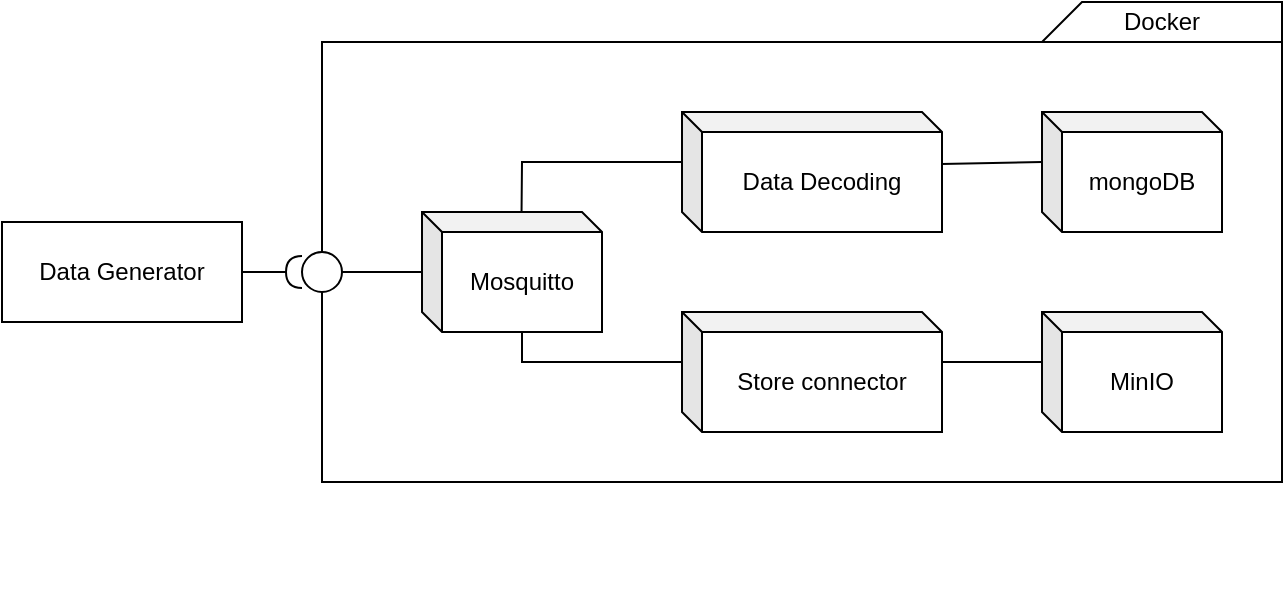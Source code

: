 <mxfile version="24.7.12">
  <diagram name="Pagina-1" id="4O3w-CPbeCX8eGqtUjL-">
    <mxGraphModel dx="1163" dy="899" grid="1" gridSize="10" guides="1" tooltips="1" connect="1" arrows="1" fold="1" page="1" pageScale="1" pageWidth="1169" pageHeight="827" math="0" shadow="0">
      <root>
        <mxCell id="0" />
        <mxCell id="1" parent="0" />
        <mxCell id="GN87WwyVPvrBmaGq11EK-10" value="" style="rounded=0;whiteSpace=wrap;html=1;fillColor=none;" vertex="1" parent="1">
          <mxGeometry x="190" y="120" width="480" height="220" as="geometry" />
        </mxCell>
        <mxCell id="GN87WwyVPvrBmaGq11EK-6" value="" style="endArrow=none;html=1;rounded=0;entryX=0;entryY=0;entryDx=0;entryDy=25.0;entryPerimeter=0;exitX=0.553;exitY=0.009;exitDx=0;exitDy=0;exitPerimeter=0;" edge="1" parent="1" source="GN87WwyVPvrBmaGq11EK-22" target="GN87WwyVPvrBmaGq11EK-18">
          <mxGeometry width="50" height="50" relative="1" as="geometry">
            <mxPoint x="290" y="90" as="sourcePoint" />
            <mxPoint x="370" y="185" as="targetPoint" />
            <Array as="points">
              <mxPoint x="290" y="180" />
            </Array>
          </mxGeometry>
        </mxCell>
        <mxCell id="GN87WwyVPvrBmaGq11EK-7" value="" style="endArrow=none;html=1;rounded=0;exitX=0;exitY=0;exitDx=0;exitDy=25.0;exitPerimeter=0;entryX=0;entryY=0;entryDx=50;entryDy=60.0;entryPerimeter=0;" edge="1" parent="1" source="GN87WwyVPvrBmaGq11EK-20" target="GN87WwyVPvrBmaGq11EK-22">
          <mxGeometry width="50" height="50" relative="1" as="geometry">
            <mxPoint x="300" y="370" as="sourcePoint" />
            <mxPoint x="280" y="420" as="targetPoint" />
            <Array as="points">
              <mxPoint x="290" y="280" />
            </Array>
          </mxGeometry>
        </mxCell>
        <mxCell id="GN87WwyVPvrBmaGq11EK-8" value="" style="endArrow=none;html=1;rounded=0;entryX=0;entryY=0;entryDx=0;entryDy=25.0;exitX=0.998;exitY=0.433;exitDx=0;exitDy=0;exitPerimeter=0;entryPerimeter=0;" edge="1" parent="1" source="GN87WwyVPvrBmaGq11EK-18" target="GN87WwyVPvrBmaGq11EK-19">
          <mxGeometry width="50" height="50" relative="1" as="geometry">
            <mxPoint x="500" y="185" as="sourcePoint" />
            <mxPoint x="550" y="190" as="targetPoint" />
          </mxGeometry>
        </mxCell>
        <mxCell id="GN87WwyVPvrBmaGq11EK-9" value="" style="endArrow=none;html=1;rounded=0;exitX=1;exitY=0.417;exitDx=0;exitDy=0;entryX=0;entryY=0;entryDx=0;entryDy=25.0;entryPerimeter=0;exitPerimeter=0;" edge="1" parent="1" source="GN87WwyVPvrBmaGq11EK-20" target="GN87WwyVPvrBmaGq11EK-21">
          <mxGeometry width="50" height="50" relative="1" as="geometry">
            <mxPoint x="500" y="285" as="sourcePoint" />
            <mxPoint x="540" y="420" as="targetPoint" />
          </mxGeometry>
        </mxCell>
        <mxCell id="GN87WwyVPvrBmaGq11EK-11" value="" style="ellipse;whiteSpace=wrap;html=1;aspect=fixed;" vertex="1" parent="1">
          <mxGeometry x="180" y="225" width="20" height="20" as="geometry" />
        </mxCell>
        <mxCell id="GN87WwyVPvrBmaGq11EK-12" value="" style="endArrow=none;html=1;rounded=0;exitX=0;exitY=0.5;exitDx=0;exitDy=0;entryX=1;entryY=0.5;entryDx=0;entryDy=0;" edge="1" parent="1" target="GN87WwyVPvrBmaGq11EK-11">
          <mxGeometry width="50" height="50" relative="1" as="geometry">
            <mxPoint x="240" y="235" as="sourcePoint" />
            <mxPoint x="170" y="360" as="targetPoint" />
          </mxGeometry>
        </mxCell>
        <mxCell id="GN87WwyVPvrBmaGq11EK-13" value="" style="rounded=0;orthogonalLoop=1;jettySize=auto;html=1;endArrow=halfCircle;endFill=0;endSize=6;strokeWidth=1;sketch=0;fontSize=12;curved=1;entryX=0;entryY=0.5;entryDx=0;entryDy=0;exitX=1;exitY=0.5;exitDx=0;exitDy=0;" edge="1" target="GN87WwyVPvrBmaGq11EK-11" parent="1" source="GN87WwyVPvrBmaGq11EK-15">
          <mxGeometry relative="1" as="geometry">
            <mxPoint x="140" y="234.55" as="sourcePoint" />
            <mxPoint x="175" y="234.55" as="targetPoint" />
          </mxGeometry>
        </mxCell>
        <mxCell id="GN87WwyVPvrBmaGq11EK-14" value="" style="ellipse;whiteSpace=wrap;html=1;align=center;aspect=fixed;fillColor=none;strokeColor=none;resizable=0;perimeter=centerPerimeter;rotatable=0;allowArrows=0;points=[];outlineConnect=1;" vertex="1" parent="1">
          <mxGeometry x="570" y="390" width="10" height="10" as="geometry" />
        </mxCell>
        <mxCell id="GN87WwyVPvrBmaGq11EK-15" value="Data Generator" style="rounded=0;whiteSpace=wrap;html=1;" vertex="1" parent="1">
          <mxGeometry x="30" y="210" width="120" height="50" as="geometry" />
        </mxCell>
        <mxCell id="GN87WwyVPvrBmaGq11EK-16" value="Docker" style="shape=card;whiteSpace=wrap;html=1;" vertex="1" parent="1">
          <mxGeometry x="550" y="100" width="120" height="20" as="geometry" />
        </mxCell>
        <mxCell id="GN87WwyVPvrBmaGq11EK-18" value="Data Decoding" style="shape=cube;whiteSpace=wrap;html=1;boundedLbl=1;backgroundOutline=1;darkOpacity=0.05;darkOpacity2=0.1;size=10;" vertex="1" parent="1">
          <mxGeometry x="370" y="155" width="130" height="60" as="geometry" />
        </mxCell>
        <mxCell id="GN87WwyVPvrBmaGq11EK-19" value="mongoDB" style="shape=cube;whiteSpace=wrap;html=1;boundedLbl=1;backgroundOutline=1;darkOpacity=0.05;darkOpacity2=0.1;size=10;" vertex="1" parent="1">
          <mxGeometry x="550" y="155" width="90" height="60" as="geometry" />
        </mxCell>
        <mxCell id="GN87WwyVPvrBmaGq11EK-20" value="Store connector" style="shape=cube;whiteSpace=wrap;html=1;boundedLbl=1;backgroundOutline=1;darkOpacity=0.05;darkOpacity2=0.1;size=10;" vertex="1" parent="1">
          <mxGeometry x="370" y="255" width="130" height="60" as="geometry" />
        </mxCell>
        <mxCell id="GN87WwyVPvrBmaGq11EK-21" value="MinIO" style="shape=cube;whiteSpace=wrap;html=1;boundedLbl=1;backgroundOutline=1;darkOpacity=0.05;darkOpacity2=0.1;size=10;" vertex="1" parent="1">
          <mxGeometry x="550" y="255" width="90" height="60" as="geometry" />
        </mxCell>
        <mxCell id="GN87WwyVPvrBmaGq11EK-22" value="Mosquitto" style="shape=cube;whiteSpace=wrap;html=1;boundedLbl=1;backgroundOutline=1;darkOpacity=0.05;darkOpacity2=0.1;size=10;" vertex="1" parent="1">
          <mxGeometry x="240" y="205" width="90" height="60" as="geometry" />
        </mxCell>
      </root>
    </mxGraphModel>
  </diagram>
</mxfile>
